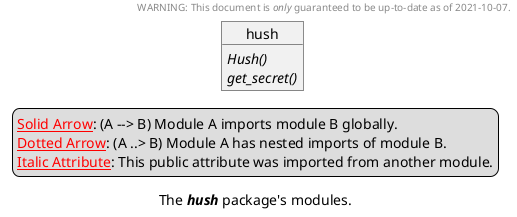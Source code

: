 @startuml

caption The //**hush**// package's modules.

header
WARNING: This document is //only// guaranteed to be up-to-date as of 2021-10-07.
endheader

legend center
    <color:red>__Solid Arrow__</color>: (A --> B) Module A imports module B globally.
    <color:red>__Dotted Arrow__</color>: (A ..> B) Module A has nested imports of module B.
    <color:red>__Italic Attribute__</color>: This public attribute was imported from another module.
endlegend

object hush {
    //Hush()//
    //get_secret()//
}

object hush.core {
    Hush()
    get_secret()
}

object hush.cli {
    main()
}

object hush.plugin {
    //hookimpl()//
    //manager()//
}

object hush.plugin.host {
    hookimpl()
    hookspec()
    manager()
}

object hush.plugin.specs {
    get_secret()
}

object hush.plugin.builtin {
}

object hush.plugin.builtin.envvars {
    get_secret()
}

object hush.plugin.builtin.pass_store {
    get_secret()
}

hush --> hush.core
hush.cli --> hush
hush.core --> hush.plugin
hush.plugin --> hush.plugin.host
hush.plugin.specs --> hush.plugin.host
hush.plugin.builtin.envvars --> hush.plugin
hush.plugin.builtin.pass_store --> hush.plugin
hush.plugin.builtin --> hush.plugin.builtin.envvars
hush.plugin.builtin --> hush.plugin.builtin.pass_store
hush.plugin.host ..> hush.plugin.builtin
hush.plugin.host ..> hush.plugin.specs

@enduml

